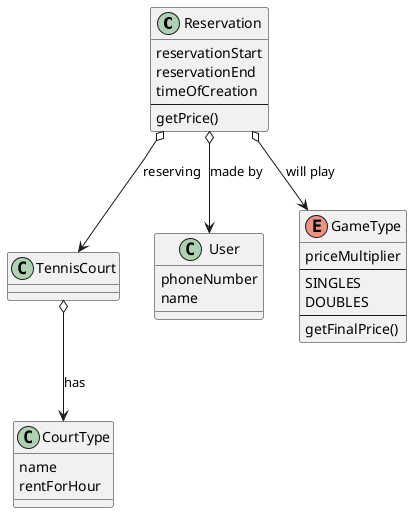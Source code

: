 @startuml TennisReservationAnalysisObjectDiagram

class Reservation {
    reservationStart
    reservationEnd
    timeOfCreation
    ---
    getPrice()
}

class TennisCourt { }

class CourtType {
    name
    rentForHour
}

class User {
    phoneNumber
    name
}

enum GameType {
    priceMultiplier
    ---
    SINGLES
    DOUBLES
    ---
    getFinalPrice()
}

TennisCourt o--> CourtType : has
Reservation o--> User : made by
Reservation o--> GameType : will play
Reservation o--> TennisCourt : reserving

@enduml